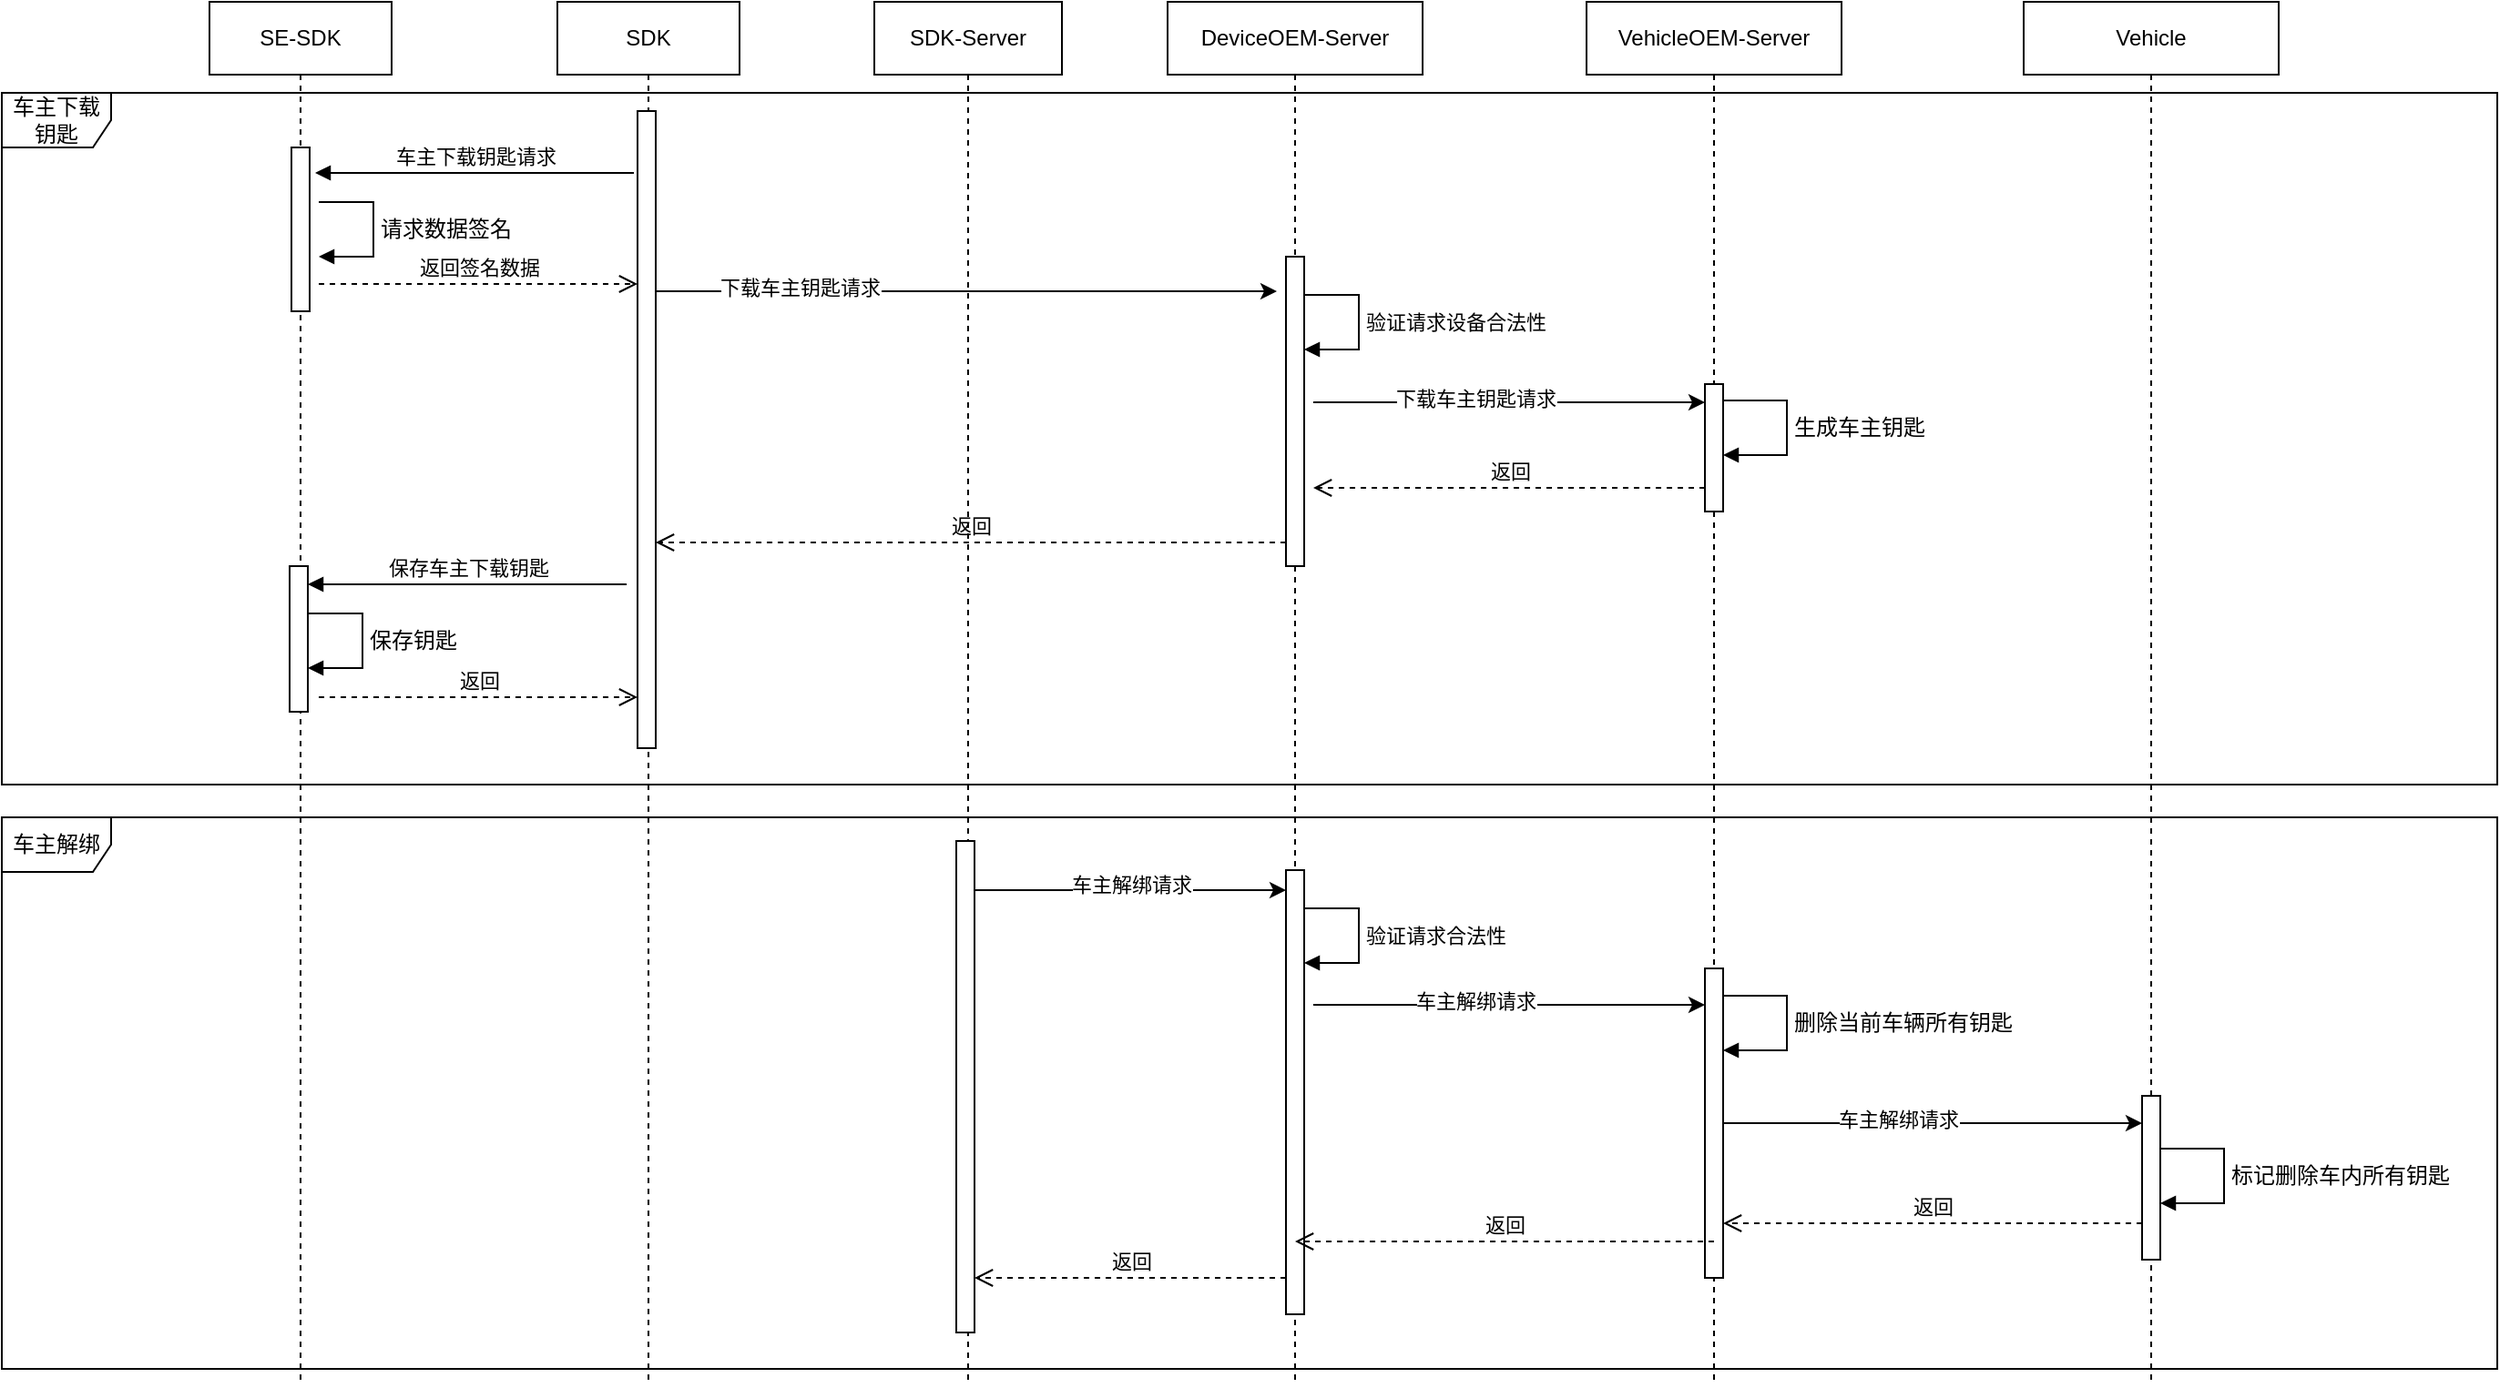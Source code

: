 <mxfile version="24.7.7">
  <diagram name="第 1 页" id="QTjSQ-1yjxRxtxUuZA-b">
    <mxGraphModel dx="2536" dy="927" grid="1" gridSize="10" guides="1" tooltips="1" connect="1" arrows="1" fold="1" page="1" pageScale="1" pageWidth="827" pageHeight="1169" math="0" shadow="0">
      <root>
        <mxCell id="0" />
        <mxCell id="1" parent="0" />
        <mxCell id="QH9AOdgC8zUdyQS9NOri-1" value="SE-SDK" style="shape=umlLifeline;perimeter=lifelinePerimeter;whiteSpace=wrap;html=1;container=0;dropTarget=0;collapsible=0;recursiveResize=0;outlineConnect=0;portConstraint=eastwest;newEdgeStyle={&quot;edgeStyle&quot;:&quot;elbowEdgeStyle&quot;,&quot;elbow&quot;:&quot;vertical&quot;,&quot;curved&quot;:0,&quot;rounded&quot;:0};" vertex="1" parent="1">
          <mxGeometry x="-466" y="40" width="100" height="760" as="geometry" />
        </mxCell>
        <mxCell id="QH9AOdgC8zUdyQS9NOri-2" value="" style="html=1;points=[];perimeter=orthogonalPerimeter;outlineConnect=0;targetShapes=umlLifeline;portConstraint=eastwest;newEdgeStyle={&quot;edgeStyle&quot;:&quot;elbowEdgeStyle&quot;,&quot;elbow&quot;:&quot;vertical&quot;,&quot;curved&quot;:0,&quot;rounded&quot;:0};" vertex="1" parent="QH9AOdgC8zUdyQS9NOri-1">
          <mxGeometry x="45" y="80" width="10" height="90" as="geometry" />
        </mxCell>
        <mxCell id="QH9AOdgC8zUdyQS9NOri-4" value="SDK" style="shape=umlLifeline;perimeter=lifelinePerimeter;whiteSpace=wrap;html=1;container=0;dropTarget=0;collapsible=0;recursiveResize=0;outlineConnect=0;portConstraint=eastwest;newEdgeStyle={&quot;edgeStyle&quot;:&quot;elbowEdgeStyle&quot;,&quot;elbow&quot;:&quot;vertical&quot;,&quot;curved&quot;:0,&quot;rounded&quot;:0};" vertex="1" parent="1">
          <mxGeometry x="-275" y="40" width="100" height="760" as="geometry" />
        </mxCell>
        <mxCell id="QH9AOdgC8zUdyQS9NOri-5" value="" style="html=1;points=[];perimeter=orthogonalPerimeter;outlineConnect=0;targetShapes=umlLifeline;portConstraint=eastwest;newEdgeStyle={&quot;edgeStyle&quot;:&quot;elbowEdgeStyle&quot;,&quot;elbow&quot;:&quot;vertical&quot;,&quot;curved&quot;:0,&quot;rounded&quot;:0};" vertex="1" parent="QH9AOdgC8zUdyQS9NOri-4">
          <mxGeometry x="44" y="60" width="10" height="350" as="geometry" />
        </mxCell>
        <mxCell id="QH9AOdgC8zUdyQS9NOri-7" value="车主下载钥匙请求" style="html=1;verticalAlign=bottom;endArrow=block;edgeStyle=elbowEdgeStyle;elbow=horizontal;curved=0;rounded=0;" edge="1" parent="1">
          <mxGeometry relative="1" as="geometry">
            <mxPoint x="-233" y="134" as="sourcePoint" />
            <Array as="points" />
            <mxPoint x="-408" y="134" as="targetPoint" />
          </mxGeometry>
        </mxCell>
        <mxCell id="QH9AOdgC8zUdyQS9NOri-8" value="返回签名数据" style="html=1;verticalAlign=bottom;endArrow=open;dashed=1;endSize=8;edgeStyle=elbowEdgeStyle;elbow=vertical;curved=0;rounded=0;" edge="1" parent="1">
          <mxGeometry x="0.006" relative="1" as="geometry">
            <mxPoint x="-231" y="195" as="targetPoint" />
            <Array as="points">
              <mxPoint x="-316" y="195" />
            </Array>
            <mxPoint x="-406" y="195" as="sourcePoint" />
            <mxPoint as="offset" />
          </mxGeometry>
        </mxCell>
        <mxCell id="QH9AOdgC8zUdyQS9NOri-9" value="DeviceOEM-Server" style="shape=umlLifeline;perimeter=lifelinePerimeter;whiteSpace=wrap;html=1;container=0;dropTarget=0;collapsible=0;recursiveResize=0;outlineConnect=0;portConstraint=eastwest;newEdgeStyle={&quot;edgeStyle&quot;:&quot;elbowEdgeStyle&quot;,&quot;elbow&quot;:&quot;vertical&quot;,&quot;curved&quot;:0,&quot;rounded&quot;:0};" vertex="1" parent="1">
          <mxGeometry x="60" y="40" width="140" height="760" as="geometry" />
        </mxCell>
        <mxCell id="QH9AOdgC8zUdyQS9NOri-10" value="" style="html=1;points=[];perimeter=orthogonalPerimeter;outlineConnect=0;targetShapes=umlLifeline;portConstraint=eastwest;newEdgeStyle={&quot;edgeStyle&quot;:&quot;elbowEdgeStyle&quot;,&quot;elbow&quot;:&quot;vertical&quot;,&quot;curved&quot;:0,&quot;rounded&quot;:0};" vertex="1" parent="QH9AOdgC8zUdyQS9NOri-9">
          <mxGeometry x="65" y="140" width="10" height="170" as="geometry" />
        </mxCell>
        <mxCell id="QH9AOdgC8zUdyQS9NOri-16" value="VehicleOEM-Server" style="shape=umlLifeline;perimeter=lifelinePerimeter;whiteSpace=wrap;html=1;container=0;dropTarget=0;collapsible=0;recursiveResize=0;outlineConnect=0;portConstraint=eastwest;newEdgeStyle={&quot;edgeStyle&quot;:&quot;elbowEdgeStyle&quot;,&quot;elbow&quot;:&quot;vertical&quot;,&quot;curved&quot;:0,&quot;rounded&quot;:0};" vertex="1" parent="1">
          <mxGeometry x="290" y="40" width="140" height="760" as="geometry" />
        </mxCell>
        <mxCell id="QH9AOdgC8zUdyQS9NOri-19" value="" style="html=1;points=[];perimeter=orthogonalPerimeter;outlineConnect=0;targetShapes=umlLifeline;portConstraint=eastwest;newEdgeStyle={&quot;edgeStyle&quot;:&quot;elbowEdgeStyle&quot;,&quot;elbow&quot;:&quot;vertical&quot;,&quot;curved&quot;:0,&quot;rounded&quot;:0};" vertex="1" parent="QH9AOdgC8zUdyQS9NOri-16">
          <mxGeometry x="65" y="210" width="10" height="70" as="geometry" />
        </mxCell>
        <mxCell id="QH9AOdgC8zUdyQS9NOri-20" value="生成车主钥匙" style="html=1;align=left;spacingLeft=2;endArrow=block;rounded=0;edgeStyle=orthogonalEdgeStyle;curved=0;rounded=0;fontFamily=Helvetica;fontSize=12;fontColor=default;" edge="1" parent="QH9AOdgC8zUdyQS9NOri-16">
          <mxGeometry relative="1" as="geometry">
            <mxPoint x="75" y="219" as="sourcePoint" />
            <Array as="points">
              <mxPoint x="110" y="219" />
              <mxPoint x="110" y="249" />
            </Array>
            <mxPoint x="75" y="249" as="targetPoint" />
          </mxGeometry>
        </mxCell>
        <mxCell id="QH9AOdgC8zUdyQS9NOri-21" value="Vehicle" style="shape=umlLifeline;perimeter=lifelinePerimeter;whiteSpace=wrap;html=1;container=0;dropTarget=0;collapsible=0;recursiveResize=0;outlineConnect=0;portConstraint=eastwest;newEdgeStyle={&quot;edgeStyle&quot;:&quot;elbowEdgeStyle&quot;,&quot;elbow&quot;:&quot;vertical&quot;,&quot;curved&quot;:0,&quot;rounded&quot;:0};" vertex="1" parent="1">
          <mxGeometry x="530" y="40" width="140" height="760" as="geometry" />
        </mxCell>
        <mxCell id="QH9AOdgC8zUdyQS9NOri-23" value="" style="endArrow=classic;html=1;rounded=0;" edge="1" parent="1" source="QH9AOdgC8zUdyQS9NOri-5">
          <mxGeometry width="50" height="50" relative="1" as="geometry">
            <mxPoint x="-105" y="199" as="sourcePoint" />
            <mxPoint x="120" y="199" as="targetPoint" />
          </mxGeometry>
        </mxCell>
        <mxCell id="QH9AOdgC8zUdyQS9NOri-24" value="下载车主钥匙请求" style="edgeLabel;html=1;align=center;verticalAlign=middle;resizable=0;points=[];" vertex="1" connectable="0" parent="QH9AOdgC8zUdyQS9NOri-23">
          <mxGeometry x="-0.17" y="2" relative="1" as="geometry">
            <mxPoint x="-63" as="offset" />
          </mxGeometry>
        </mxCell>
        <mxCell id="QH9AOdgC8zUdyQS9NOri-25" value="&lt;font style=&quot;font-size: 11px;&quot;&gt;验证请求设备合法性&lt;/font&gt;" style="html=1;align=left;spacingLeft=2;endArrow=block;rounded=0;edgeStyle=orthogonalEdgeStyle;curved=0;rounded=0;fontFamily=Helvetica;fontSize=12;fontColor=default;" edge="1" parent="1">
          <mxGeometry relative="1" as="geometry">
            <mxPoint x="135" y="201" as="sourcePoint" />
            <Array as="points">
              <mxPoint x="165" y="201" />
              <mxPoint x="165" y="231" />
            </Array>
            <mxPoint x="135" y="231" as="targetPoint" />
          </mxGeometry>
        </mxCell>
        <mxCell id="QH9AOdgC8zUdyQS9NOri-27" value="车主下载钥匙" style="shape=umlFrame;whiteSpace=wrap;html=1;pointerEvents=0;sketch=0;strokeColor=default;align=center;verticalAlign=middle;fontFamily=Helvetica;fontSize=12;fontColor=default;fillColor=default;" vertex="1" parent="1">
          <mxGeometry x="-580" y="90" width="1370" height="380" as="geometry" />
        </mxCell>
        <mxCell id="QH9AOdgC8zUdyQS9NOri-28" value="请求数据签名" style="html=1;align=left;spacingLeft=2;endArrow=block;rounded=0;edgeStyle=orthogonalEdgeStyle;curved=0;rounded=0;fontFamily=Helvetica;fontSize=12;fontColor=default;" edge="1" parent="1">
          <mxGeometry relative="1" as="geometry">
            <mxPoint x="-406" y="150" as="sourcePoint" />
            <Array as="points">
              <mxPoint x="-376" y="150" />
              <mxPoint x="-376" y="180" />
            </Array>
            <mxPoint x="-406" y="180" as="targetPoint" />
          </mxGeometry>
        </mxCell>
        <mxCell id="QH9AOdgC8zUdyQS9NOri-43" value="" style="endArrow=classic;html=1;rounded=0;" edge="1" parent="1">
          <mxGeometry width="50" height="50" relative="1" as="geometry">
            <mxPoint x="140" y="260" as="sourcePoint" />
            <mxPoint x="355" y="260" as="targetPoint" />
          </mxGeometry>
        </mxCell>
        <mxCell id="QH9AOdgC8zUdyQS9NOri-44" value="下载车主钥匙请求" style="edgeLabel;html=1;align=center;verticalAlign=middle;resizable=0;points=[];" vertex="1" connectable="0" parent="QH9AOdgC8zUdyQS9NOri-43">
          <mxGeometry x="-0.17" y="2" relative="1" as="geometry">
            <mxPoint as="offset" />
          </mxGeometry>
        </mxCell>
        <mxCell id="QH9AOdgC8zUdyQS9NOri-49" value="返回" style="html=1;verticalAlign=bottom;endArrow=open;dashed=1;endSize=8;edgeStyle=elbowEdgeStyle;elbow=vertical;curved=0;rounded=0;" edge="1" parent="1">
          <mxGeometry relative="1" as="geometry">
            <mxPoint x="140" y="307" as="targetPoint" />
            <Array as="points" />
            <mxPoint x="355" y="307" as="sourcePoint" />
          </mxGeometry>
        </mxCell>
        <mxCell id="QH9AOdgC8zUdyQS9NOri-50" value="返回" style="html=1;verticalAlign=bottom;endArrow=open;dashed=1;endSize=8;edgeStyle=elbowEdgeStyle;elbow=vertical;curved=0;rounded=0;" edge="1" parent="1" target="QH9AOdgC8zUdyQS9NOri-5">
          <mxGeometry relative="1" as="geometry">
            <mxPoint x="-105" y="337" as="targetPoint" />
            <Array as="points" />
            <mxPoint x="125" y="337" as="sourcePoint" />
          </mxGeometry>
        </mxCell>
        <mxCell id="QH9AOdgC8zUdyQS9NOri-52" value="" style="html=1;points=[];perimeter=orthogonalPerimeter;outlineConnect=0;targetShapes=umlLifeline;portConstraint=eastwest;newEdgeStyle={&quot;edgeStyle&quot;:&quot;elbowEdgeStyle&quot;,&quot;elbow&quot;:&quot;vertical&quot;,&quot;curved&quot;:0,&quot;rounded&quot;:0};" vertex="1" parent="1">
          <mxGeometry x="-422" y="350" width="10" height="80" as="geometry" />
        </mxCell>
        <mxCell id="QH9AOdgC8zUdyQS9NOri-53" value="保存车主下载钥匙" style="html=1;verticalAlign=bottom;endArrow=block;edgeStyle=elbowEdgeStyle;elbow=horizontal;curved=0;rounded=0;" edge="1" parent="1">
          <mxGeometry relative="1" as="geometry">
            <mxPoint x="-237" y="360" as="sourcePoint" />
            <Array as="points" />
            <mxPoint x="-412" y="360" as="targetPoint" />
          </mxGeometry>
        </mxCell>
        <mxCell id="QH9AOdgC8zUdyQS9NOri-54" value="返回" style="html=1;verticalAlign=bottom;endArrow=open;dashed=1;endSize=8;edgeStyle=elbowEdgeStyle;elbow=vertical;curved=0;rounded=0;" edge="1" parent="1">
          <mxGeometry x="0.006" relative="1" as="geometry">
            <mxPoint x="-231" y="422" as="targetPoint" />
            <Array as="points">
              <mxPoint x="-316" y="422" />
            </Array>
            <mxPoint x="-406" y="422" as="sourcePoint" />
            <mxPoint as="offset" />
          </mxGeometry>
        </mxCell>
        <mxCell id="QH9AOdgC8zUdyQS9NOri-55" value="保存钥匙" style="html=1;align=left;spacingLeft=2;endArrow=block;rounded=0;edgeStyle=orthogonalEdgeStyle;curved=0;rounded=0;fontFamily=Helvetica;fontSize=12;fontColor=default;" edge="1" parent="1">
          <mxGeometry relative="1" as="geometry">
            <mxPoint x="-412" y="376" as="sourcePoint" />
            <Array as="points">
              <mxPoint x="-382" y="376" />
              <mxPoint x="-382" y="406" />
            </Array>
            <mxPoint x="-412" y="406" as="targetPoint" />
          </mxGeometry>
        </mxCell>
        <mxCell id="QH9AOdgC8zUdyQS9NOri-85" value="" style="html=1;points=[];perimeter=orthogonalPerimeter;outlineConnect=0;targetShapes=umlLifeline;portConstraint=eastwest;newEdgeStyle={&quot;edgeStyle&quot;:&quot;elbowEdgeStyle&quot;,&quot;elbow&quot;:&quot;vertical&quot;,&quot;curved&quot;:0,&quot;rounded&quot;:0};" vertex="1" parent="1">
          <mxGeometry x="125" y="517" width="10" height="244" as="geometry" />
        </mxCell>
        <mxCell id="QH9AOdgC8zUdyQS9NOri-86" value="" style="endArrow=classic;html=1;rounded=0;entryX=0.5;entryY=0.037;entryDx=0;entryDy=0;entryPerimeter=0;" edge="1" parent="1">
          <mxGeometry width="50" height="50" relative="1" as="geometry">
            <mxPoint x="140" y="591" as="sourcePoint" />
            <mxPoint x="355" y="591" as="targetPoint" />
          </mxGeometry>
        </mxCell>
        <mxCell id="QH9AOdgC8zUdyQS9NOri-87" value="车主解绑请求" style="edgeLabel;html=1;align=center;verticalAlign=middle;resizable=0;points=[];" vertex="1" connectable="0" parent="QH9AOdgC8zUdyQS9NOri-86">
          <mxGeometry x="-0.17" y="2" relative="1" as="geometry">
            <mxPoint as="offset" />
          </mxGeometry>
        </mxCell>
        <mxCell id="QH9AOdgC8zUdyQS9NOri-89" value="&lt;font style=&quot;font-size: 11px;&quot;&gt;验证请求合法性&lt;/font&gt;" style="html=1;align=left;spacingLeft=2;endArrow=block;rounded=0;edgeStyle=orthogonalEdgeStyle;curved=0;rounded=0;fontFamily=Helvetica;fontSize=12;fontColor=default;" edge="1" parent="1">
          <mxGeometry relative="1" as="geometry">
            <mxPoint x="135" y="538" as="sourcePoint" />
            <Array as="points">
              <mxPoint x="165" y="538" />
              <mxPoint x="165" y="568" />
            </Array>
            <mxPoint x="135" y="568" as="targetPoint" />
          </mxGeometry>
        </mxCell>
        <mxCell id="QH9AOdgC8zUdyQS9NOri-90" value="" style="html=1;points=[];perimeter=orthogonalPerimeter;outlineConnect=0;targetShapes=umlLifeline;portConstraint=eastwest;newEdgeStyle={&quot;edgeStyle&quot;:&quot;elbowEdgeStyle&quot;,&quot;elbow&quot;:&quot;vertical&quot;,&quot;curved&quot;:0,&quot;rounded&quot;:0};" vertex="1" parent="1">
          <mxGeometry x="355" y="571" width="10" height="170" as="geometry" />
        </mxCell>
        <mxCell id="QH9AOdgC8zUdyQS9NOri-91" value="删除当前车辆所有钥匙" style="html=1;align=left;spacingLeft=2;endArrow=block;rounded=0;edgeStyle=orthogonalEdgeStyle;curved=0;rounded=0;fontFamily=Helvetica;fontSize=12;fontColor=default;" edge="1" parent="1">
          <mxGeometry relative="1" as="geometry">
            <mxPoint x="365" y="586" as="sourcePoint" />
            <Array as="points">
              <mxPoint x="400" y="586" />
              <mxPoint x="400" y="616" />
            </Array>
            <mxPoint x="365" y="616" as="targetPoint" />
          </mxGeometry>
        </mxCell>
        <mxCell id="QH9AOdgC8zUdyQS9NOri-96" value="" style="endArrow=classic;html=1;rounded=0;" edge="1" parent="1">
          <mxGeometry width="50" height="50" relative="1" as="geometry">
            <mxPoint x="-46" y="528" as="sourcePoint" />
            <mxPoint x="125" y="528" as="targetPoint" />
          </mxGeometry>
        </mxCell>
        <mxCell id="QH9AOdgC8zUdyQS9NOri-97" value="车主解绑请求" style="edgeLabel;html=1;align=center;verticalAlign=middle;resizable=0;points=[];" vertex="1" connectable="0" parent="QH9AOdgC8zUdyQS9NOri-96">
          <mxGeometry x="-0.17" y="2" relative="1" as="geometry">
            <mxPoint x="15" y="-1" as="offset" />
          </mxGeometry>
        </mxCell>
        <mxCell id="QH9AOdgC8zUdyQS9NOri-98" value="车主解绑" style="shape=umlFrame;whiteSpace=wrap;html=1;pointerEvents=0;sketch=0;strokeColor=default;align=center;verticalAlign=middle;fontFamily=Helvetica;fontSize=12;fontColor=default;fillColor=default;" vertex="1" parent="1">
          <mxGeometry x="-580" y="488" width="1370" height="303" as="geometry" />
        </mxCell>
        <mxCell id="QH9AOdgC8zUdyQS9NOri-99" value="返回" style="html=1;verticalAlign=bottom;endArrow=open;dashed=1;endSize=8;edgeStyle=elbowEdgeStyle;elbow=vertical;curved=0;rounded=0;" edge="1" parent="1">
          <mxGeometry relative="1" as="geometry">
            <mxPoint x="-46" y="741" as="targetPoint" />
            <Array as="points" />
            <mxPoint x="125" y="741" as="sourcePoint" />
          </mxGeometry>
        </mxCell>
        <mxCell id="QH9AOdgC8zUdyQS9NOri-106" value="SDK-Server" style="shape=umlLifeline;perimeter=lifelinePerimeter;whiteSpace=wrap;html=1;container=0;dropTarget=0;collapsible=0;recursiveResize=0;outlineConnect=0;portConstraint=eastwest;newEdgeStyle={&quot;edgeStyle&quot;:&quot;elbowEdgeStyle&quot;,&quot;elbow&quot;:&quot;vertical&quot;,&quot;curved&quot;:0,&quot;rounded&quot;:0};" vertex="1" parent="1">
          <mxGeometry x="-101" y="40" width="103" height="760" as="geometry" />
        </mxCell>
        <mxCell id="QH9AOdgC8zUdyQS9NOri-84" value="" style="html=1;points=[];perimeter=orthogonalPerimeter;outlineConnect=0;targetShapes=umlLifeline;portConstraint=eastwest;newEdgeStyle={&quot;edgeStyle&quot;:&quot;elbowEdgeStyle&quot;,&quot;elbow&quot;:&quot;vertical&quot;,&quot;curved&quot;:0,&quot;rounded&quot;:0};" vertex="1" parent="QH9AOdgC8zUdyQS9NOri-106">
          <mxGeometry x="45" y="461" width="10" height="270" as="geometry" />
        </mxCell>
        <mxCell id="QH9AOdgC8zUdyQS9NOri-107" value="" style="endArrow=classic;html=1;rounded=0;" edge="1" parent="1">
          <mxGeometry width="50" height="50" relative="1" as="geometry">
            <mxPoint x="365" y="656" as="sourcePoint" />
            <mxPoint x="595" y="656" as="targetPoint" />
          </mxGeometry>
        </mxCell>
        <mxCell id="QH9AOdgC8zUdyQS9NOri-108" value="车主解绑请求" style="edgeLabel;html=1;align=center;verticalAlign=middle;resizable=0;points=[];" vertex="1" connectable="0" parent="QH9AOdgC8zUdyQS9NOri-107">
          <mxGeometry x="-0.17" y="2" relative="1" as="geometry">
            <mxPoint as="offset" />
          </mxGeometry>
        </mxCell>
        <mxCell id="QH9AOdgC8zUdyQS9NOri-109" value="" style="html=1;points=[];perimeter=orthogonalPerimeter;outlineConnect=0;targetShapes=umlLifeline;portConstraint=eastwest;newEdgeStyle={&quot;edgeStyle&quot;:&quot;elbowEdgeStyle&quot;,&quot;elbow&quot;:&quot;vertical&quot;,&quot;curved&quot;:0,&quot;rounded&quot;:0};" vertex="1" parent="1">
          <mxGeometry x="595" y="641" width="10" height="90" as="geometry" />
        </mxCell>
        <mxCell id="QH9AOdgC8zUdyQS9NOri-110" value="标记删除车内所有钥匙" style="html=1;align=left;spacingLeft=2;endArrow=block;rounded=0;edgeStyle=orthogonalEdgeStyle;curved=0;rounded=0;fontFamily=Helvetica;fontSize=12;fontColor=default;" edge="1" parent="1">
          <mxGeometry relative="1" as="geometry">
            <mxPoint x="605" y="670" as="sourcePoint" />
            <Array as="points">
              <mxPoint x="640" y="670" />
              <mxPoint x="640" y="700" />
            </Array>
            <mxPoint x="605" y="700" as="targetPoint" />
          </mxGeometry>
        </mxCell>
        <mxCell id="QH9AOdgC8zUdyQS9NOri-111" value="返回" style="html=1;verticalAlign=bottom;endArrow=open;dashed=1;endSize=8;edgeStyle=elbowEdgeStyle;elbow=vertical;curved=0;rounded=0;" edge="1" parent="1" source="QH9AOdgC8zUdyQS9NOri-109">
          <mxGeometry relative="1" as="geometry">
            <mxPoint x="365" y="711" as="targetPoint" />
            <Array as="points" />
            <mxPoint x="580" y="711" as="sourcePoint" />
          </mxGeometry>
        </mxCell>
        <mxCell id="QH9AOdgC8zUdyQS9NOri-112" value="返回" style="html=1;verticalAlign=bottom;endArrow=open;dashed=1;endSize=8;edgeStyle=elbowEdgeStyle;elbow=vertical;curved=0;rounded=0;" edge="1" parent="1">
          <mxGeometry relative="1" as="geometry">
            <mxPoint x="130" y="721" as="targetPoint" />
            <Array as="points" />
            <mxPoint x="360" y="721" as="sourcePoint" />
          </mxGeometry>
        </mxCell>
      </root>
    </mxGraphModel>
  </diagram>
</mxfile>
